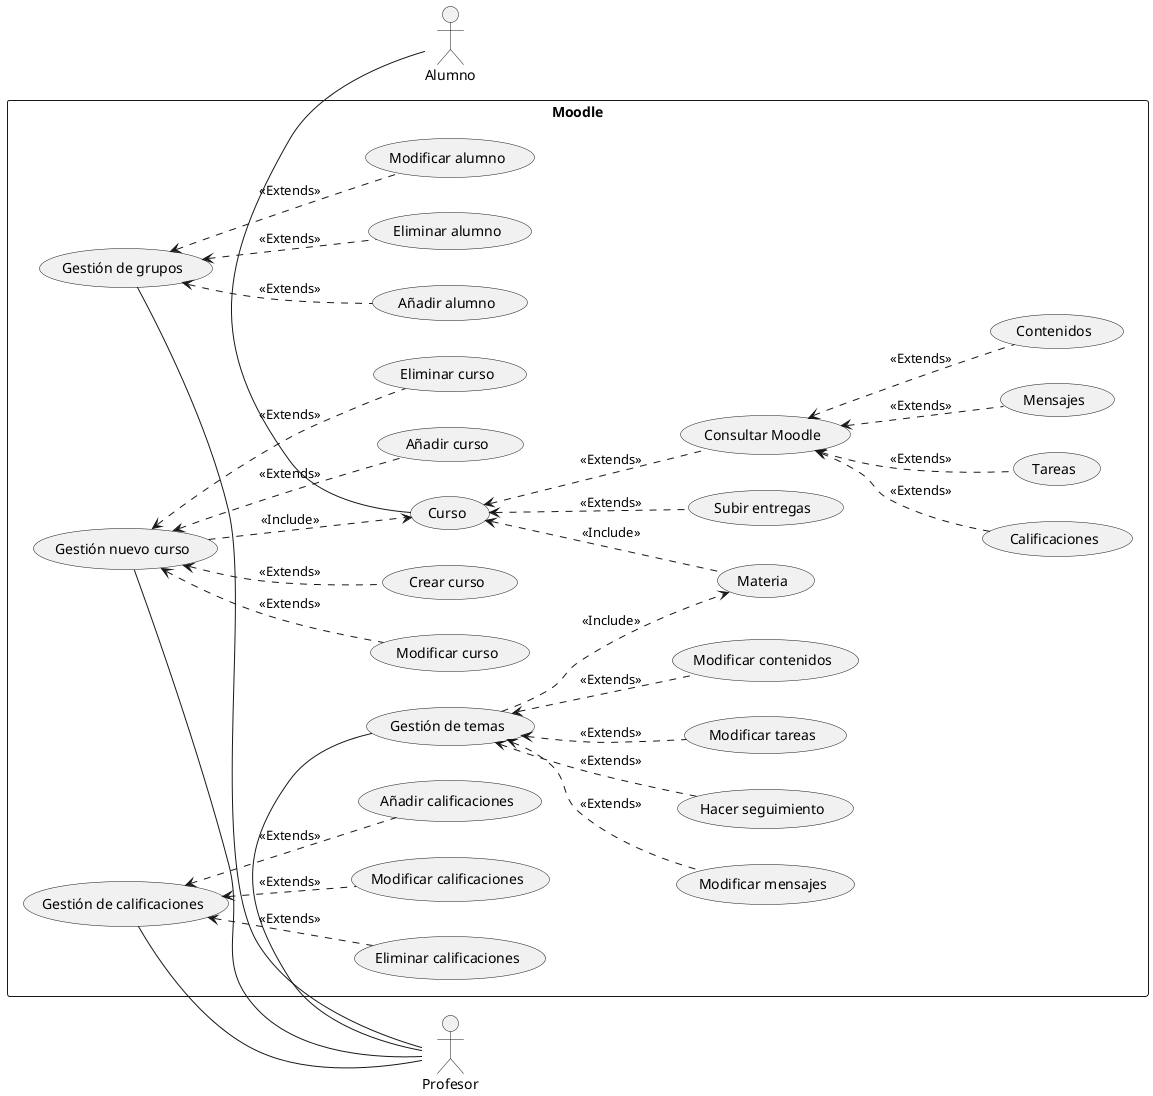 @startuml
left to right direction
skinparam packageStyle rectangle
actor Alumno
actor Profesor
rectangle Moodle {
    (Curso) - Alumno
    (Curso) <.. (Subir entregas) : <<Extends>>
    (Curso) <.. (Consultar Moodle) : <<Extends>>
    (Curso) <.. (Materia) : <<Include>>
    (Consultar Moodle) <.. (Calificaciones) : <<Extends>>
    (Consultar Moodle) <.. (Tareas) : <<Extends>>
    (Consultar Moodle) <.. (Mensajes) : <<Extends>>
    (Consultar Moodle) <.. (Contenidos) : <<Extends>>
    (Gestión de grupos) - Profesor
    (Gestión de grupos) <.. (Añadir alumno) : <<Extends>>
    (Gestión de grupos) <.. (Eliminar alumno) : <<Extends>>
    (Gestión de grupos) <.. (Modificar alumno) : <<Extends>>
    (Gestión nuevo curso) - Profesor
    (Gestión nuevo curso) <.. (Añadir curso) : <<Extends>>
    (Gestión nuevo curso) <.. (Eliminar curso) : <<Extends>>
    (Gestión nuevo curso) <.. (Modificar curso) : <<Extends>>
    (Gestión nuevo curso) <.. (Crear curso) : <<Extends>>
    (Gestión de temas) - Profesor
    (Gestión de temas) <.. (Modificar tareas) : <<Extends>>
    (Gestión de temas) <.. (Modificar contenidos) : <<Extends>>
    (Gestión de temas) <.. (Modificar mensajes) : <<Extends>>
    (Gestión de temas) <.. (Hacer seguimiento) : <<Extends>>
    (Gestión de calificaciones) - Profesor
    (Gestión de calificaciones) <.. (Añadir calificaciones) : <<Extends>>
    (Gestión de calificaciones) <.. (Eliminar calificaciones) : <<Extends>>
    (Gestión de calificaciones) <.. (Modificar calificaciones) : <<Extends>>
    (Gestión de temas) ..> (Materia) : <<Include>>
    (Gestión nuevo curso) ..> (Curso) : <<Include>>
}
@enduml